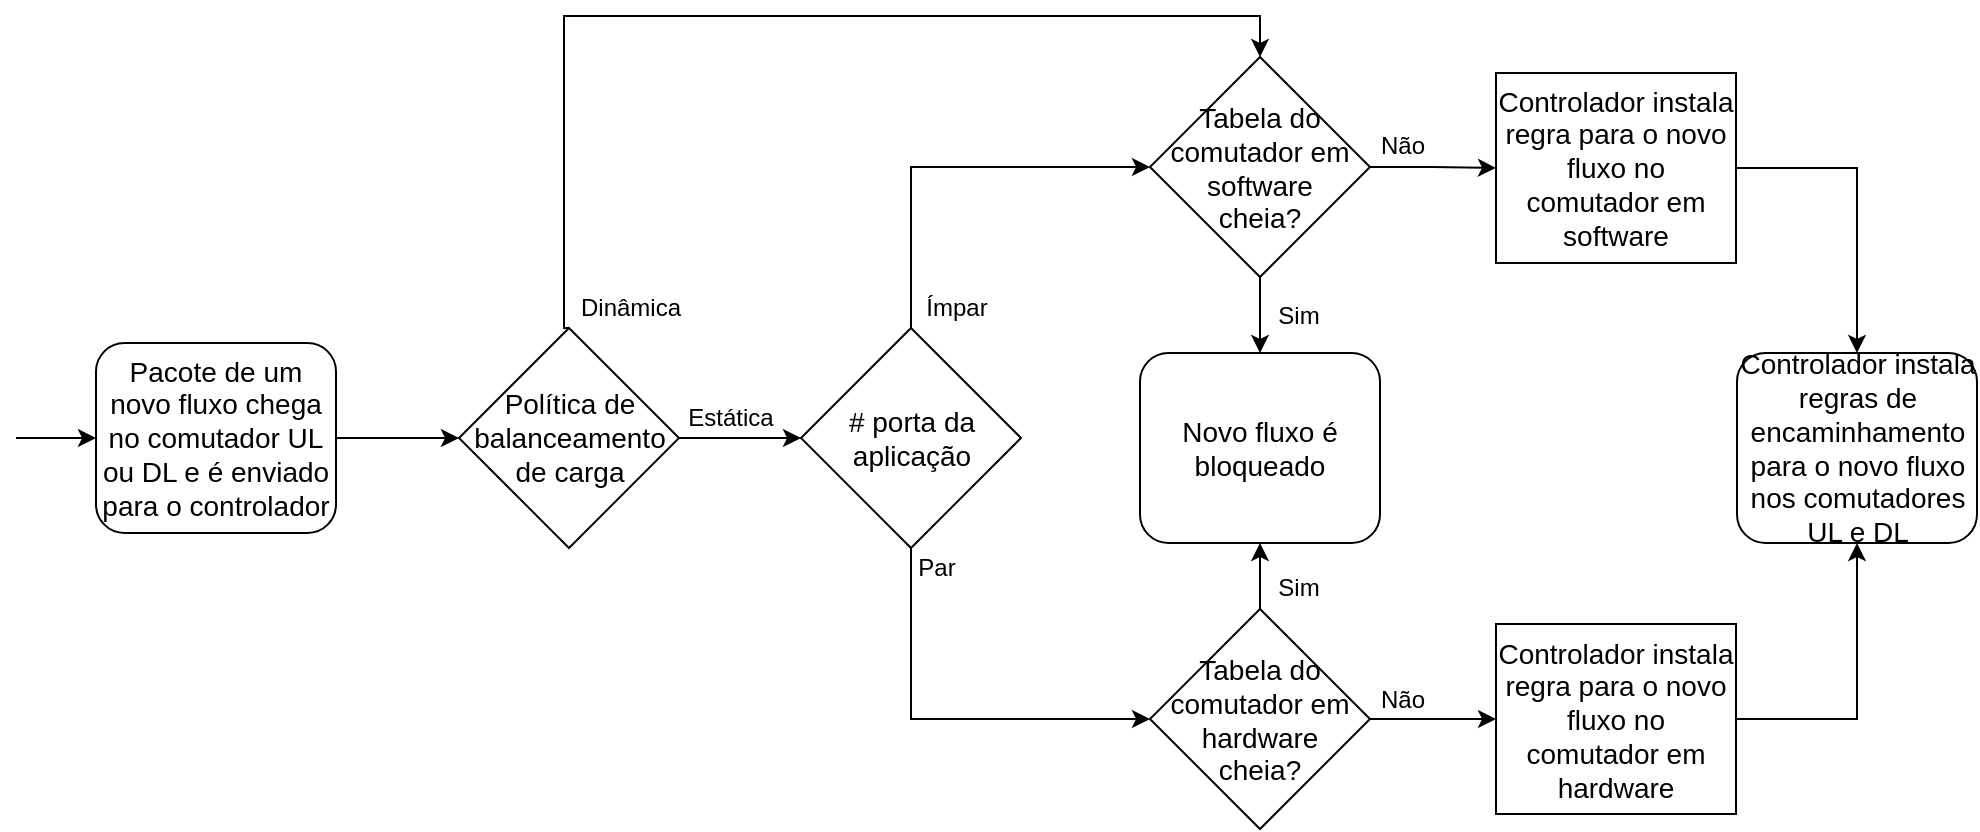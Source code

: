 <mxfile version="12.3.9" type="device" pages="1"><diagram id="7-bc2n3fvMZIGAAyU3vs" name="Page-1"><mxGraphModel dx="3760" dy="794" grid="1" gridSize="10" guides="1" tooltips="1" connect="1" arrows="1" fold="1" page="1" pageScale="1" pageWidth="1169" pageHeight="827" math="0" shadow="0"><root><mxCell id="0"/><mxCell id="1" parent="0"/><mxCell id="wL9OHHxotcMxSz-AB8BR-12" style="edgeStyle=orthogonalEdgeStyle;rounded=0;orthogonalLoop=1;jettySize=auto;html=1;exitX=1;exitY=0.5;exitDx=0;exitDy=0;entryX=0;entryY=0.5;entryDx=0;entryDy=0;fillColor=#000000;" parent="1" source="FLc-qeg-N_PtNTcn6g8O-3" target="gjCT6WWrUSpABypusi04-6" edge="1"><mxGeometry relative="1" as="geometry"><mxPoint x="-2089.5" y="320.5" as="targetPoint"/></mxGeometry></mxCell><mxCell id="FLc-qeg-N_PtNTcn6g8O-3" value="&lt;font style=&quot;font-size: 14px&quot;&gt;Pacote de um novo fluxo chega no comutador UL ou DL e é enviado para o controlador&lt;/font&gt;" style="rounded=1;whiteSpace=wrap;html=1;shadow=0;glass=0;comic=0;" parent="1" vertex="1"><mxGeometry x="-2280" y="272.5" width="120" height="95" as="geometry"/></mxCell><mxCell id="wL9OHHxotcMxSz-AB8BR-20" style="edgeStyle=orthogonalEdgeStyle;rounded=0;orthogonalLoop=1;jettySize=auto;html=1;exitX=0.5;exitY=0;exitDx=0;exitDy=0;fillColor=#000000;entryX=0.5;entryY=1;entryDx=0;entryDy=0;" parent="1" source="wL9OHHxotcMxSz-AB8BR-16" target="wL9OHHxotcMxSz-AB8BR-21" edge="1"><mxGeometry relative="1" as="geometry"><mxPoint x="-1720.5" y="330" as="targetPoint"/></mxGeometry></mxCell><mxCell id="wL9OHHxotcMxSz-AB8BR-22" style="edgeStyle=orthogonalEdgeStyle;rounded=0;orthogonalLoop=1;jettySize=auto;html=1;exitX=1;exitY=0.5;exitDx=0;exitDy=0;fillColor=#000000;entryX=0;entryY=0.5;entryDx=0;entryDy=0;" parent="1" source="wL9OHHxotcMxSz-AB8BR-16" target="wL9OHHxotcMxSz-AB8BR-23" edge="1"><mxGeometry relative="1" as="geometry"><mxPoint x="-1583.5" y="422" as="targetPoint"/></mxGeometry></mxCell><mxCell id="wL9OHHxotcMxSz-AB8BR-16" value="&lt;div style=&quot;font-size: 14px&quot;&gt;&lt;font style=&quot;font-size: 14px&quot;&gt;Tabela do comutador em hardware &lt;br&gt;&lt;/font&gt;&lt;/div&gt;&lt;div style=&quot;font-size: 14px&quot;&gt;&lt;font style=&quot;font-size: 14px&quot;&gt;cheia?&lt;/font&gt;&lt;/div&gt;" style="rhombus;whiteSpace=wrap;html=1;direction=east;" parent="1" vertex="1"><mxGeometry x="-1753" y="405.5" width="110" height="110" as="geometry"/></mxCell><mxCell id="wL9OHHxotcMxSz-AB8BR-18" value="Par" style="text;html=1;align=center;verticalAlign=middle;resizable=0;points=[];;autosize=1;" parent="1" vertex="1"><mxGeometry x="-1875" y="375" width="30" height="20" as="geometry"/></mxCell><mxCell id="wL9OHHxotcMxSz-AB8BR-19" value="Ímpar" style="text;html=1;align=center;verticalAlign=middle;resizable=0;points=[];;autosize=1;direction=east;" parent="1" vertex="1"><mxGeometry x="-1875" y="245" width="50" height="20" as="geometry"/></mxCell><mxCell id="wL9OHHxotcMxSz-AB8BR-21" value="&lt;font style=&quot;font-size: 14px&quot;&gt;Novo fluxo é bloqueado&lt;/font&gt;" style="rounded=1;whiteSpace=wrap;html=1;direction=east;" parent="1" vertex="1"><mxGeometry x="-1758" y="277.5" width="120" height="95" as="geometry"/></mxCell><mxCell id="wL9OHHxotcMxSz-AB8BR-25" style="edgeStyle=orthogonalEdgeStyle;rounded=0;orthogonalLoop=1;jettySize=auto;html=1;exitX=1;exitY=0.5;exitDx=0;exitDy=0;entryX=0.5;entryY=1;entryDx=0;entryDy=0;fillColor=#000000;" parent="1" source="wL9OHHxotcMxSz-AB8BR-23" target="wL9OHHxotcMxSz-AB8BR-24" edge="1"><mxGeometry relative="1" as="geometry"/></mxCell><mxCell id="wL9OHHxotcMxSz-AB8BR-23" value="&lt;font style=&quot;font-size: 14px&quot;&gt;Controlador instala regra para o novo fluxo no comutador em hardware&lt;/font&gt;" style="rounded=0;whiteSpace=wrap;html=1;direction=east;" parent="1" vertex="1"><mxGeometry x="-1580" y="413" width="120" height="95" as="geometry"/></mxCell><mxCell id="wL9OHHxotcMxSz-AB8BR-24" value="&lt;font style=&quot;font-size: 14px&quot;&gt;Controlador instala regras de encaminhamento para o novo fluxo&lt;br&gt;nos comutadores&lt;br&gt;UL e DL&lt;/font&gt;" style="rounded=1;whiteSpace=wrap;html=1;direction=east;" parent="1" vertex="1"><mxGeometry x="-1459.5" y="277.5" width="120" height="95" as="geometry"/></mxCell><mxCell id="wL9OHHxotcMxSz-AB8BR-26" value="Sim" style="text;html=1;align=center;verticalAlign=middle;resizable=0;points=[];;autosize=1;" parent="1" vertex="1"><mxGeometry x="-1699.5" y="385" width="40" height="20" as="geometry"/></mxCell><mxCell id="wL9OHHxotcMxSz-AB8BR-27" value="Não" style="text;html=1;align=center;verticalAlign=middle;resizable=0;points=[];;autosize=1;" parent="1" vertex="1"><mxGeometry x="-1647" y="440.5" width="40" height="20" as="geometry"/></mxCell><mxCell id="wL9OHHxotcMxSz-AB8BR-29" style="edgeStyle=orthogonalEdgeStyle;rounded=0;orthogonalLoop=1;jettySize=auto;html=1;exitX=0.5;exitY=1;exitDx=0;exitDy=0;entryX=0.5;entryY=0;entryDx=0;entryDy=0;fillColor=#000000;" parent="1" source="wL9OHHxotcMxSz-AB8BR-28" target="wL9OHHxotcMxSz-AB8BR-21" edge="1"><mxGeometry relative="1" as="geometry"/></mxCell><mxCell id="wL9OHHxotcMxSz-AB8BR-32" style="edgeStyle=orthogonalEdgeStyle;rounded=0;orthogonalLoop=1;jettySize=auto;html=1;exitX=1;exitY=0.5;exitDx=0;exitDy=0;entryX=0;entryY=0.5;entryDx=0;entryDy=0;fillColor=#000000;" parent="1" source="wL9OHHxotcMxSz-AB8BR-28" target="wL9OHHxotcMxSz-AB8BR-31" edge="1"><mxGeometry relative="1" as="geometry"/></mxCell><mxCell id="wL9OHHxotcMxSz-AB8BR-28" value="&lt;div style=&quot;font-size: 14px&quot;&gt;&lt;font style=&quot;font-size: 14px&quot;&gt;Tabela do comutador em software&lt;br&gt;&lt;/font&gt;&lt;/div&gt;&lt;div style=&quot;font-size: 14px&quot;&gt;&lt;font style=&quot;font-size: 14px&quot;&gt;cheia?&lt;/font&gt;&lt;/div&gt;" style="rhombus;whiteSpace=wrap;html=1;direction=east;" parent="1" vertex="1"><mxGeometry x="-1753" y="129.5" width="110" height="110" as="geometry"/></mxCell><mxCell id="wL9OHHxotcMxSz-AB8BR-30" value="Sim" style="text;html=1;align=center;verticalAlign=middle;resizable=0;points=[];;autosize=1;" parent="1" vertex="1"><mxGeometry x="-1699.5" y="248.5" width="40" height="20" as="geometry"/></mxCell><mxCell id="wL9OHHxotcMxSz-AB8BR-34" style="edgeStyle=orthogonalEdgeStyle;rounded=0;orthogonalLoop=1;jettySize=auto;html=1;exitX=1;exitY=0.5;exitDx=0;exitDy=0;entryX=0.5;entryY=0;entryDx=0;entryDy=0;fillColor=#000000;" parent="1" source="wL9OHHxotcMxSz-AB8BR-31" target="wL9OHHxotcMxSz-AB8BR-24" edge="1"><mxGeometry relative="1" as="geometry"/></mxCell><mxCell id="wL9OHHxotcMxSz-AB8BR-31" value="&lt;font style=&quot;font-size: 14px&quot;&gt;Controlador instala regra para o novo fluxo no comutador em software&lt;/font&gt;" style="rounded=0;whiteSpace=wrap;html=1;direction=east;" parent="1" vertex="1"><mxGeometry x="-1580" y="137.5" width="120" height="95" as="geometry"/></mxCell><mxCell id="wL9OHHxotcMxSz-AB8BR-33" value="Não" style="text;html=1;align=center;verticalAlign=middle;resizable=0;points=[];;autosize=1;" parent="1" vertex="1"><mxGeometry x="-1647" y="164" width="40" height="20" as="geometry"/></mxCell><mxCell id="wL9OHHxotcMxSz-AB8BR-39" value="Estática" style="text;html=1;align=center;verticalAlign=middle;resizable=0;points=[];;autosize=1;" parent="1" vertex="1"><mxGeometry x="-1993.5" y="300" width="60" height="20" as="geometry"/></mxCell><mxCell id="wL9OHHxotcMxSz-AB8BR-42" value="Dinâmica" style="text;html=1;align=center;verticalAlign=middle;resizable=0;points=[];;autosize=1;direction=south;" parent="1" vertex="1"><mxGeometry x="-2023.5" y="220" width="20" height="70" as="geometry"/></mxCell><mxCell id="gjCT6WWrUSpABypusi04-2" value="" style="endArrow=classic;html=1;entryX=0;entryY=0.5;entryDx=0;entryDy=0;" parent="1" target="FLc-qeg-N_PtNTcn6g8O-3" edge="1"><mxGeometry width="50" height="50" relative="1" as="geometry"><mxPoint x="-2320" y="320" as="sourcePoint"/><mxPoint x="-2297.5" y="731" as="targetPoint"/></mxGeometry></mxCell><mxCell id="gjCT6WWrUSpABypusi04-7" style="edgeStyle=orthogonalEdgeStyle;rounded=0;orthogonalLoop=1;jettySize=auto;html=1;exitX=0.5;exitY=0;exitDx=0;exitDy=0;entryX=0.5;entryY=0;entryDx=0;entryDy=0;" parent="1" source="gjCT6WWrUSpABypusi04-6" target="wL9OHHxotcMxSz-AB8BR-28" edge="1"><mxGeometry relative="1" as="geometry"><Array as="points"><mxPoint x="-2046" y="109"/><mxPoint x="-1698" y="109"/></Array></mxGeometry></mxCell><mxCell id="gjCT6WWrUSpABypusi04-9" style="edgeStyle=orthogonalEdgeStyle;rounded=0;orthogonalLoop=1;jettySize=auto;html=1;exitX=1;exitY=0.5;exitDx=0;exitDy=0;entryX=0;entryY=0.5;entryDx=0;entryDy=0;" parent="1" source="gjCT6WWrUSpABypusi04-6" target="gjCT6WWrUSpABypusi04-8" edge="1"><mxGeometry relative="1" as="geometry"/></mxCell><mxCell id="gjCT6WWrUSpABypusi04-6" value="&lt;font style=&quot;font-size: 14px&quot;&gt;Política de balanceamento&lt;br&gt;de carga&lt;/font&gt;" style="rhombus;whiteSpace=wrap;html=1;direction=east;" parent="1" vertex="1"><mxGeometry x="-2098.5" y="265" width="110" height="110" as="geometry"/></mxCell><mxCell id="gjCT6WWrUSpABypusi04-10" style="edgeStyle=orthogonalEdgeStyle;rounded=0;orthogonalLoop=1;jettySize=auto;html=1;exitX=0.5;exitY=1;exitDx=0;exitDy=0;entryX=0;entryY=0.5;entryDx=0;entryDy=0;" parent="1" source="gjCT6WWrUSpABypusi04-8" target="wL9OHHxotcMxSz-AB8BR-16" edge="1"><mxGeometry relative="1" as="geometry"/></mxCell><mxCell id="gjCT6WWrUSpABypusi04-11" style="edgeStyle=orthogonalEdgeStyle;rounded=0;orthogonalLoop=1;jettySize=auto;html=1;exitX=0.5;exitY=0;exitDx=0;exitDy=0;entryX=0;entryY=0.5;entryDx=0;entryDy=0;" parent="1" source="gjCT6WWrUSpABypusi04-8" target="wL9OHHxotcMxSz-AB8BR-28" edge="1"><mxGeometry relative="1" as="geometry"/></mxCell><mxCell id="gjCT6WWrUSpABypusi04-8" value="&lt;font style=&quot;font-size: 14px&quot;&gt;# porta da aplicação&lt;/font&gt;" style="rhombus;whiteSpace=wrap;html=1;direction=east;" parent="1" vertex="1"><mxGeometry x="-1927.5" y="265" width="110" height="110" as="geometry"/></mxCell></root></mxGraphModel></diagram></mxfile>